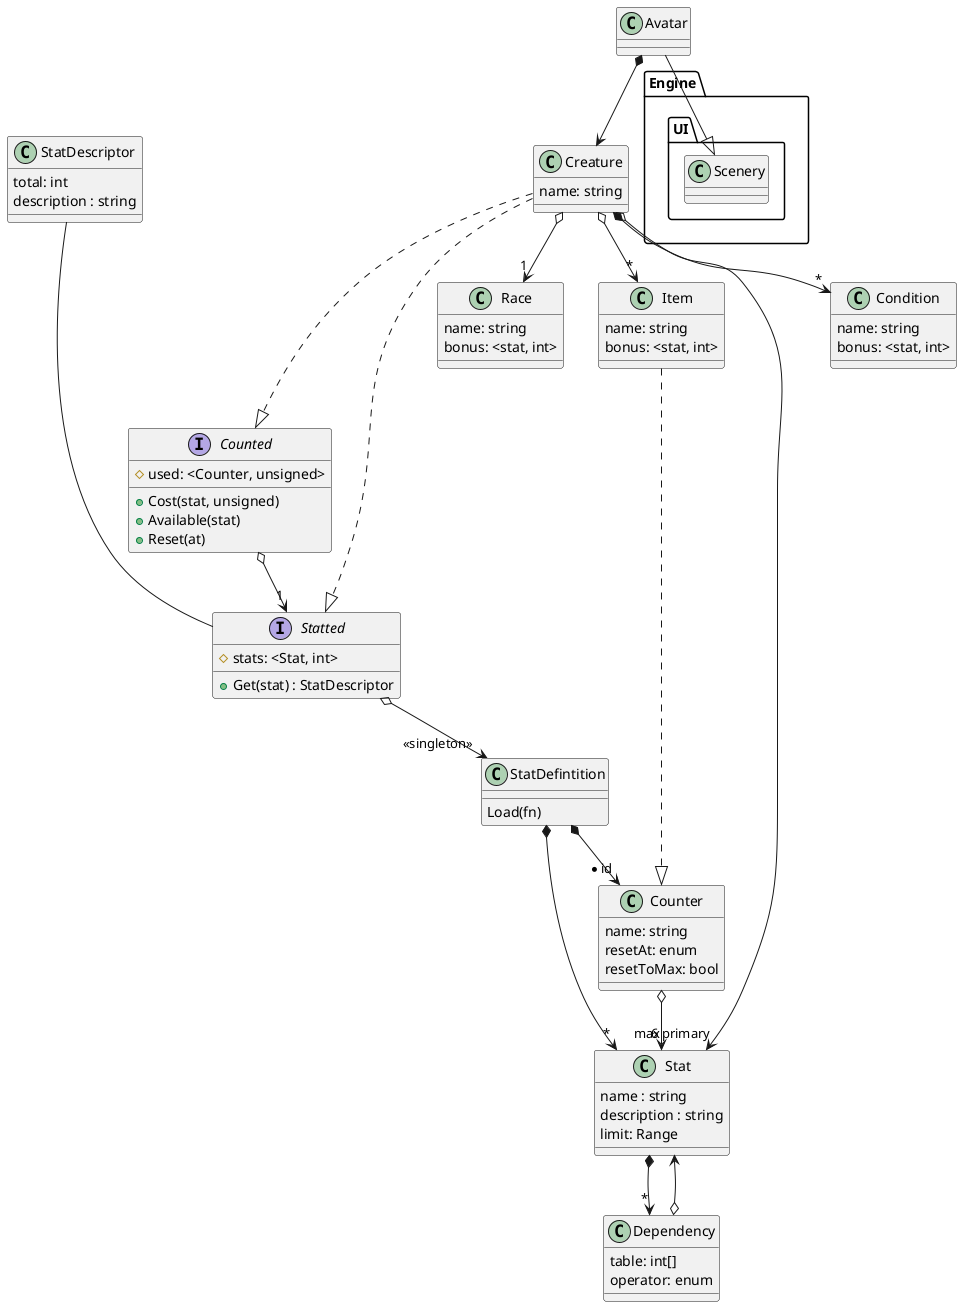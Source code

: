 @startuml

class StatDescriptor {
   total: int
   description : string
}

class StatDefintition {
  Load(fn)
}

interface Counted
{
   + Cost(stat, unsigned)
   + Available(stat)
   + Reset(at)
   # used: <Counter, unsigned>
}

interface Statted
{
   + Get(stat) : StatDescriptor
   # stats: <Stat, int>
}
Counted o--> "1" Statted

class Creature {
  name: string
}

Creature ...|> Counted
Creature ...|> Statted

class Race {
    name: string
    bonus: <stat, int>
}

class Item {
   name: string
   bonus: <stat, int>
}

class Stat {
    name : string
    description : string
    limit: Range
}
class Counter {
   name: string
   resetAt: enum
   resetToMax: bool
}
Counter o--> "max" Stat

class Condition {
   name: string
   bonus: <stat, int>
}

Creature o--> "6 primary" Stat
Creature *--> "*" Condition

class Dependency {
   table: int[]
   operator: enum
}

class Avatar

Avatar *--> Creature
Avatar --|> Engine.UI.Scenery
StatDescriptor ---- Statted
Statted o--> "<<singleton>>" StatDefintition
Stat *--> "*" Dependency
Dependency o--> Stat

Creature o--> "1" Race
Creature o--> "*" Item
StatDefintition *---> "*" Stat
StatDefintition *--> "* id" Counter

Item ..|> Counter
@enduml
